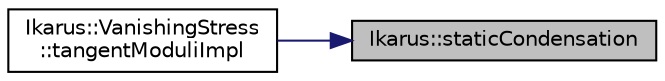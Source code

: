 digraph "Ikarus::staticCondensation"
{
 // LATEX_PDF_SIZE
  edge [fontname="Helvetica",fontsize="10",labelfontname="Helvetica",labelfontsize="10"];
  node [fontname="Helvetica",fontsize="10",shape=record];
  rankdir="RL";
  Node1 [label="Ikarus::staticCondensation",height=0.2,width=0.4,color="black", fillcolor="grey75", style="filled", fontcolor="black",tooltip="Performs static condensation on a square matrix."];
  Node1 -> Node2 [dir="back",color="midnightblue",fontsize="10",style="solid"];
  Node2 [label="Ikarus::VanishingStress\l::tangentModuliImpl",height=0.2,width=0.4,color="black", fillcolor="white", style="filled",URL="$a01338.html#a3fb115007e1e4323b8f3d46f2b681ff0",tooltip="Computes the tangent moduli for the VanishingStress material."];
}
